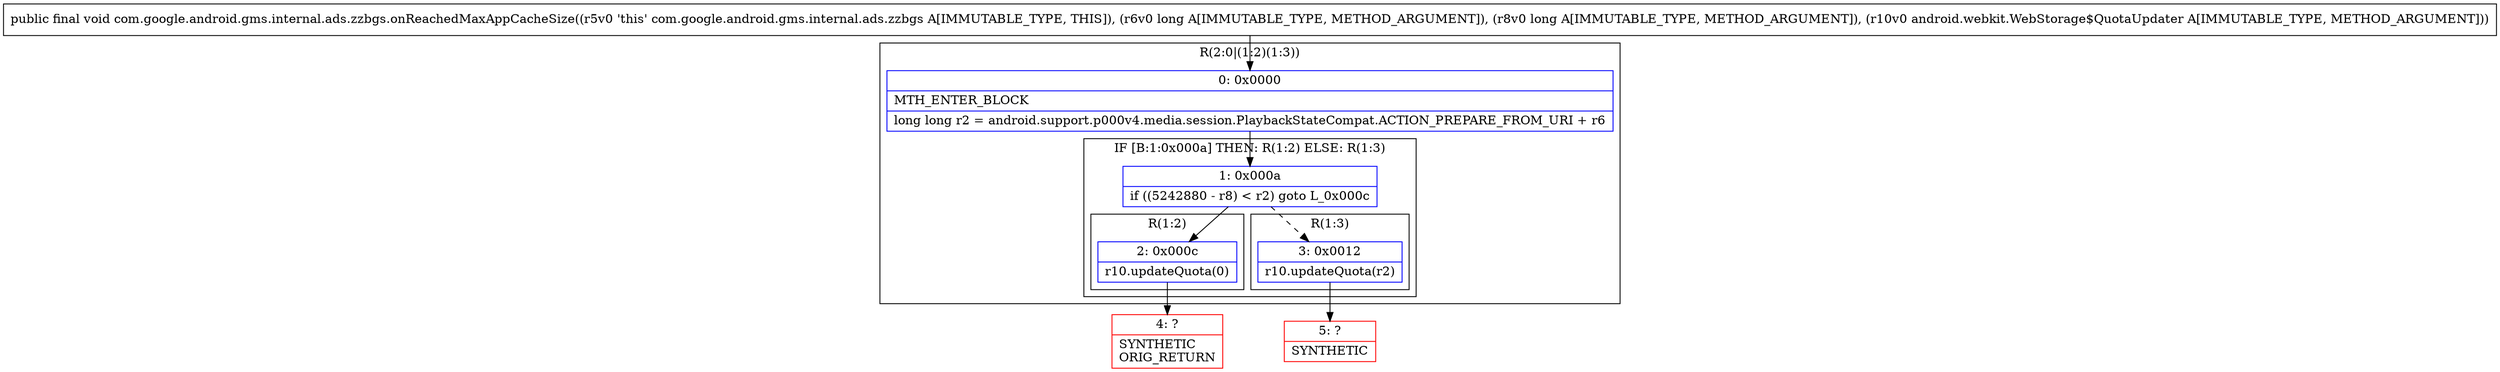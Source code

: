 digraph "CFG forcom.google.android.gms.internal.ads.zzbgs.onReachedMaxAppCacheSize(JJLandroid\/webkit\/WebStorage$QuotaUpdater;)V" {
subgraph cluster_Region_646456346 {
label = "R(2:0|(1:2)(1:3))";
node [shape=record,color=blue];
Node_0 [shape=record,label="{0\:\ 0x0000|MTH_ENTER_BLOCK\l|long long r2 = android.support.p000v4.media.session.PlaybackStateCompat.ACTION_PREPARE_FROM_URI + r6\l}"];
subgraph cluster_IfRegion_1397627729 {
label = "IF [B:1:0x000a] THEN: R(1:2) ELSE: R(1:3)";
node [shape=record,color=blue];
Node_1 [shape=record,label="{1\:\ 0x000a|if ((5242880 \- r8) \< r2) goto L_0x000c\l}"];
subgraph cluster_Region_986119437 {
label = "R(1:2)";
node [shape=record,color=blue];
Node_2 [shape=record,label="{2\:\ 0x000c|r10.updateQuota(0)\l}"];
}
subgraph cluster_Region_1805761088 {
label = "R(1:3)";
node [shape=record,color=blue];
Node_3 [shape=record,label="{3\:\ 0x0012|r10.updateQuota(r2)\l}"];
}
}
}
Node_4 [shape=record,color=red,label="{4\:\ ?|SYNTHETIC\lORIG_RETURN\l}"];
Node_5 [shape=record,color=red,label="{5\:\ ?|SYNTHETIC\l}"];
MethodNode[shape=record,label="{public final void com.google.android.gms.internal.ads.zzbgs.onReachedMaxAppCacheSize((r5v0 'this' com.google.android.gms.internal.ads.zzbgs A[IMMUTABLE_TYPE, THIS]), (r6v0 long A[IMMUTABLE_TYPE, METHOD_ARGUMENT]), (r8v0 long A[IMMUTABLE_TYPE, METHOD_ARGUMENT]), (r10v0 android.webkit.WebStorage$QuotaUpdater A[IMMUTABLE_TYPE, METHOD_ARGUMENT])) }"];
MethodNode -> Node_0;
Node_0 -> Node_1;
Node_1 -> Node_2;
Node_1 -> Node_3[style=dashed];
Node_2 -> Node_4;
Node_3 -> Node_5;
}

